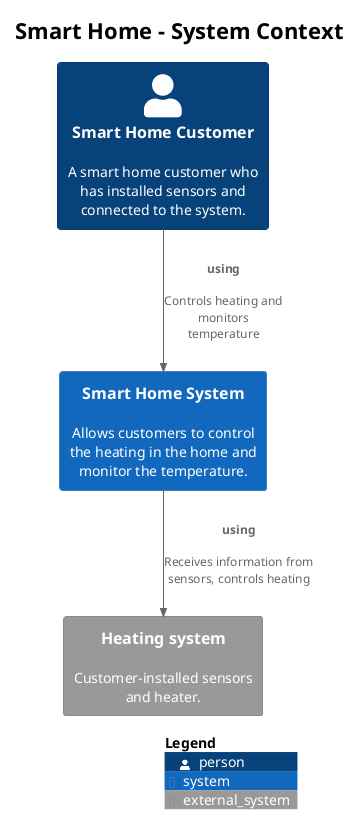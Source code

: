 @startuml Context
!theme plain
set separator none
title Smart Home - System Context

top to bottom direction

!include <C4/C4>
!include <C4/C4_Context>

Person(Customer, "Smart Home Customer", $descr="A smart home customer who has installed sensors and connected to the system.")

System_Ext(HeatingSystem, "Heating system", $descr="Customer-installed sensors and heater.")

System(SmartHomeSystem, "Smart Home System", $descr="Allows customers to control the heating in the home and monitor the temperature.")

Rel(Customer, SmartHomeSystem, "using", $descr="Controls heating and monitors temperature")
Rel(SmartHomeSystem, HeatingSystem, "using", $descr="Receives information from sensors, controls heating")

SHOW_LEGEND(true)
@enduml